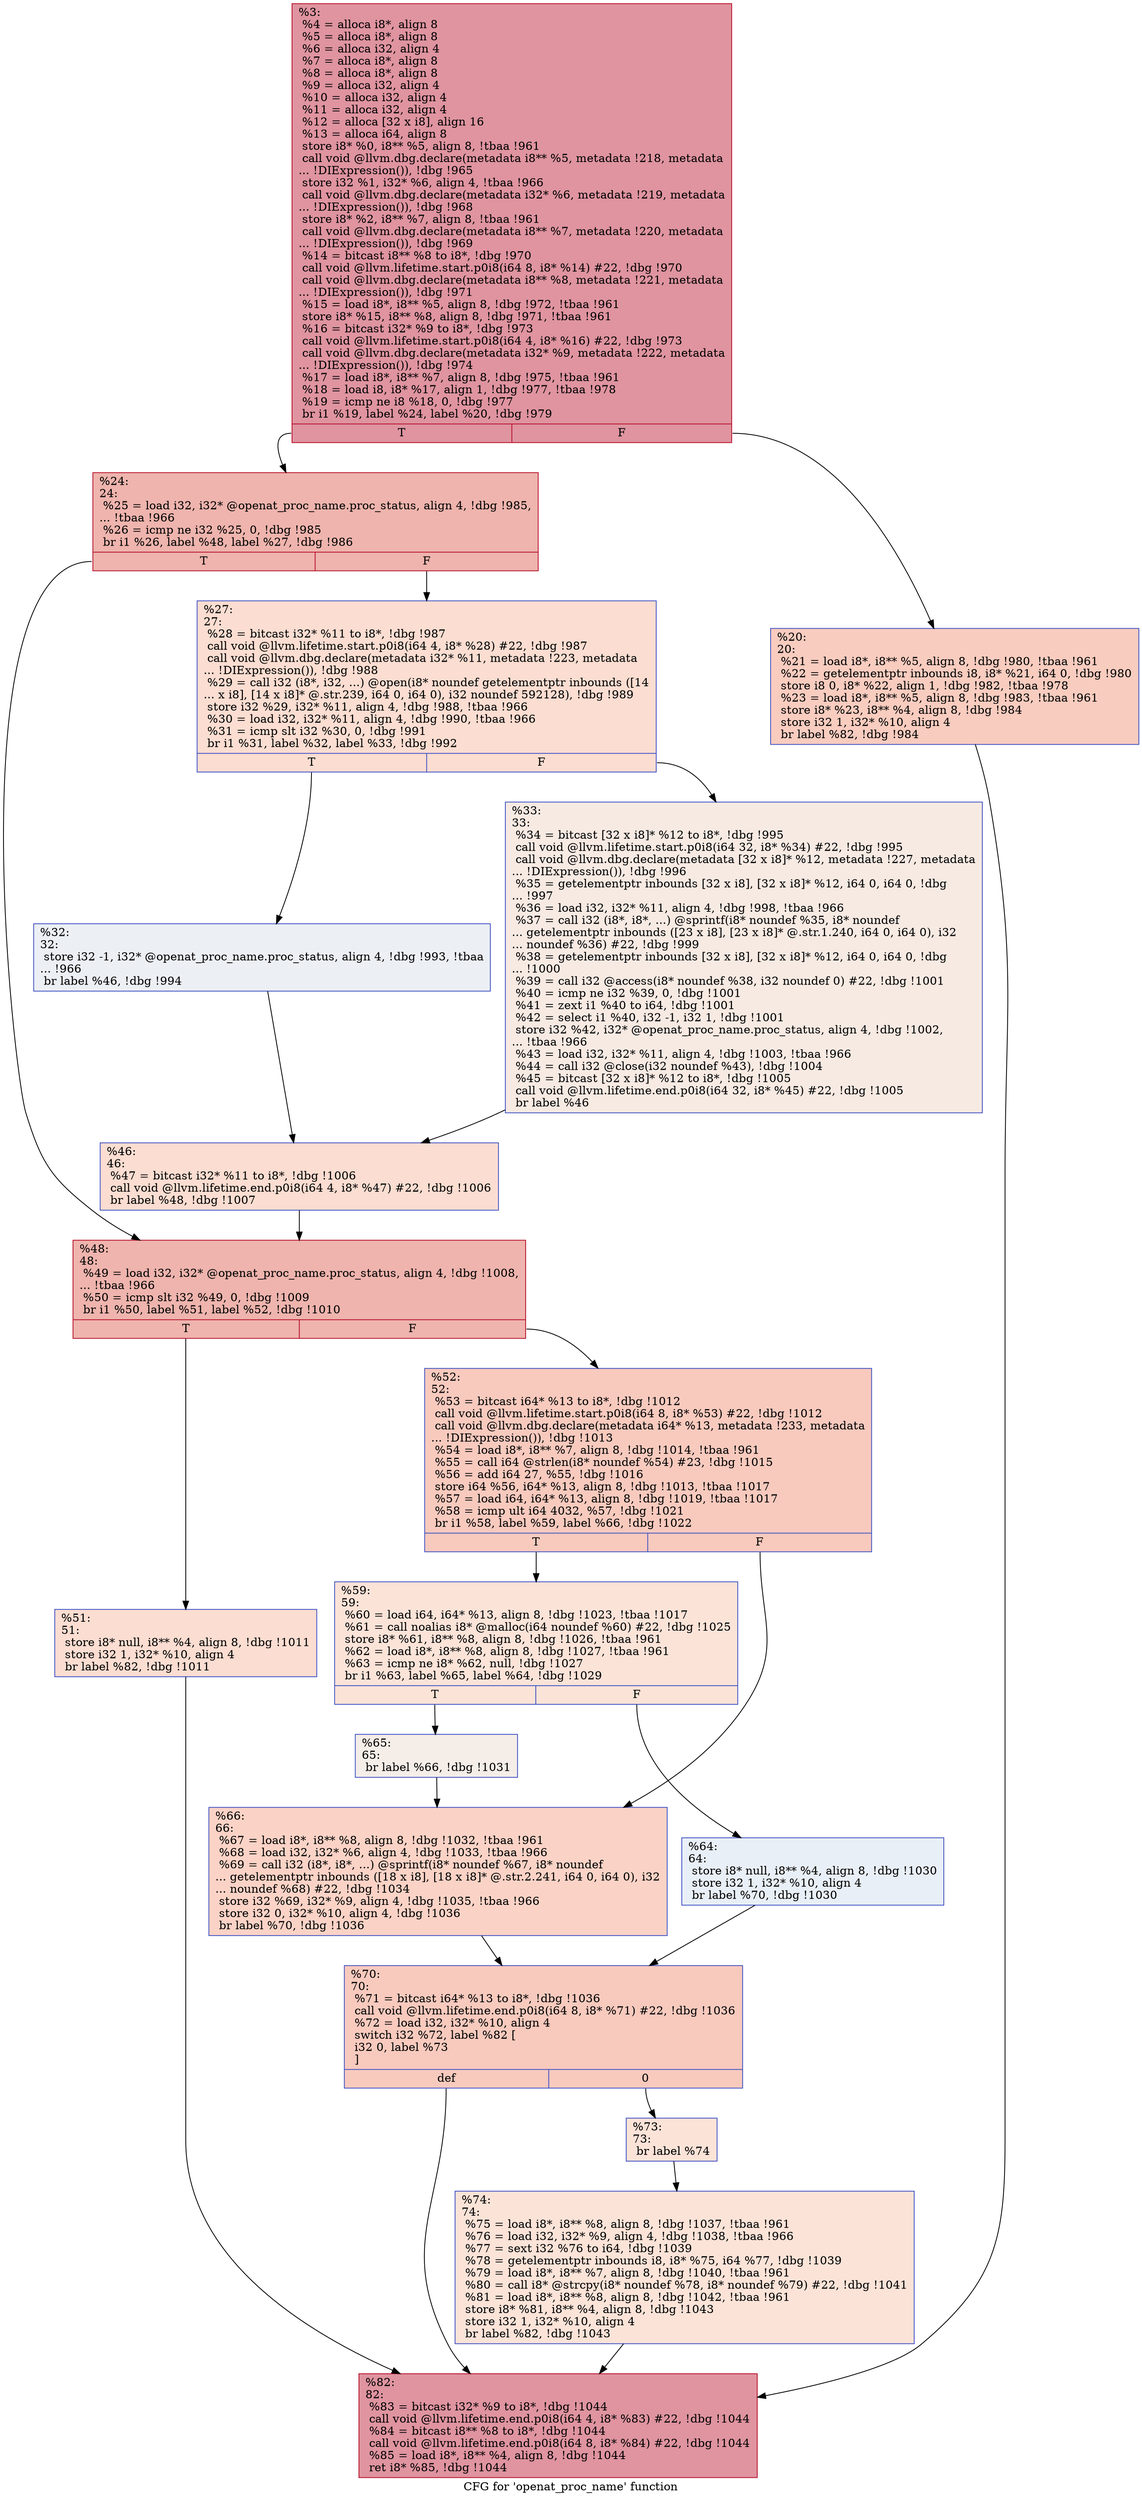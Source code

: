 digraph "CFG for 'openat_proc_name' function" {
	label="CFG for 'openat_proc_name' function";

	Node0x23de9e0 [shape=record,color="#b70d28ff", style=filled, fillcolor="#b70d2870",label="{%3:\l  %4 = alloca i8*, align 8\l  %5 = alloca i8*, align 8\l  %6 = alloca i32, align 4\l  %7 = alloca i8*, align 8\l  %8 = alloca i8*, align 8\l  %9 = alloca i32, align 4\l  %10 = alloca i32, align 4\l  %11 = alloca i32, align 4\l  %12 = alloca [32 x i8], align 16\l  %13 = alloca i64, align 8\l  store i8* %0, i8** %5, align 8, !tbaa !961\l  call void @llvm.dbg.declare(metadata i8** %5, metadata !218, metadata\l... !DIExpression()), !dbg !965\l  store i32 %1, i32* %6, align 4, !tbaa !966\l  call void @llvm.dbg.declare(metadata i32* %6, metadata !219, metadata\l... !DIExpression()), !dbg !968\l  store i8* %2, i8** %7, align 8, !tbaa !961\l  call void @llvm.dbg.declare(metadata i8** %7, metadata !220, metadata\l... !DIExpression()), !dbg !969\l  %14 = bitcast i8** %8 to i8*, !dbg !970\l  call void @llvm.lifetime.start.p0i8(i64 8, i8* %14) #22, !dbg !970\l  call void @llvm.dbg.declare(metadata i8** %8, metadata !221, metadata\l... !DIExpression()), !dbg !971\l  %15 = load i8*, i8** %5, align 8, !dbg !972, !tbaa !961\l  store i8* %15, i8** %8, align 8, !dbg !971, !tbaa !961\l  %16 = bitcast i32* %9 to i8*, !dbg !973\l  call void @llvm.lifetime.start.p0i8(i64 4, i8* %16) #22, !dbg !973\l  call void @llvm.dbg.declare(metadata i32* %9, metadata !222, metadata\l... !DIExpression()), !dbg !974\l  %17 = load i8*, i8** %7, align 8, !dbg !975, !tbaa !961\l  %18 = load i8, i8* %17, align 1, !dbg !977, !tbaa !978\l  %19 = icmp ne i8 %18, 0, !dbg !977\l  br i1 %19, label %24, label %20, !dbg !979\l|{<s0>T|<s1>F}}"];
	Node0x23de9e0:s0 -> Node0x23deb20;
	Node0x23de9e0:s1 -> Node0x23dead0;
	Node0x23dead0 [shape=record,color="#3d50c3ff", style=filled, fillcolor="#f08b6e70",label="{%20:\l20:                                               \l  %21 = load i8*, i8** %5, align 8, !dbg !980, !tbaa !961\l  %22 = getelementptr inbounds i8, i8* %21, i64 0, !dbg !980\l  store i8 0, i8* %22, align 1, !dbg !982, !tbaa !978\l  %23 = load i8*, i8** %5, align 8, !dbg !983, !tbaa !961\l  store i8* %23, i8** %4, align 8, !dbg !984\l  store i32 1, i32* %10, align 4\l  br label %82, !dbg !984\l}"];
	Node0x23dead0 -> Node0x23defd0;
	Node0x23deb20 [shape=record,color="#b70d28ff", style=filled, fillcolor="#d8564670",label="{%24:\l24:                                               \l  %25 = load i32, i32* @openat_proc_name.proc_status, align 4, !dbg !985,\l... !tbaa !966\l  %26 = icmp ne i32 %25, 0, !dbg !985\l  br i1 %26, label %48, label %27, !dbg !986\l|{<s0>T|<s1>F}}"];
	Node0x23deb20:s0 -> Node0x23decb0;
	Node0x23deb20:s1 -> Node0x23deb70;
	Node0x23deb70 [shape=record,color="#3d50c3ff", style=filled, fillcolor="#f7b39670",label="{%27:\l27:                                               \l  %28 = bitcast i32* %11 to i8*, !dbg !987\l  call void @llvm.lifetime.start.p0i8(i64 4, i8* %28) #22, !dbg !987\l  call void @llvm.dbg.declare(metadata i32* %11, metadata !223, metadata\l... !DIExpression()), !dbg !988\l  %29 = call i32 (i8*, i32, ...) @open(i8* noundef getelementptr inbounds ([14\l... x i8], [14 x i8]* @.str.239, i64 0, i64 0), i32 noundef 592128), !dbg !989\l  store i32 %29, i32* %11, align 4, !dbg !988, !tbaa !966\l  %30 = load i32, i32* %11, align 4, !dbg !990, !tbaa !966\l  %31 = icmp slt i32 %30, 0, !dbg !991\l  br i1 %31, label %32, label %33, !dbg !992\l|{<s0>T|<s1>F}}"];
	Node0x23deb70:s0 -> Node0x23debc0;
	Node0x23deb70:s1 -> Node0x23dec10;
	Node0x23debc0 [shape=record,color="#3d50c3ff", style=filled, fillcolor="#d4dbe670",label="{%32:\l32:                                               \l  store i32 -1, i32* @openat_proc_name.proc_status, align 4, !dbg !993, !tbaa\l... !966\l  br label %46, !dbg !994\l}"];
	Node0x23debc0 -> Node0x23dec60;
	Node0x23dec10 [shape=record,color="#3d50c3ff", style=filled, fillcolor="#eed0c070",label="{%33:\l33:                                               \l  %34 = bitcast [32 x i8]* %12 to i8*, !dbg !995\l  call void @llvm.lifetime.start.p0i8(i64 32, i8* %34) #22, !dbg !995\l  call void @llvm.dbg.declare(metadata [32 x i8]* %12, metadata !227, metadata\l... !DIExpression()), !dbg !996\l  %35 = getelementptr inbounds [32 x i8], [32 x i8]* %12, i64 0, i64 0, !dbg\l... !997\l  %36 = load i32, i32* %11, align 4, !dbg !998, !tbaa !966\l  %37 = call i32 (i8*, i8*, ...) @sprintf(i8* noundef %35, i8* noundef\l... getelementptr inbounds ([23 x i8], [23 x i8]* @.str.1.240, i64 0, i64 0), i32\l... noundef %36) #22, !dbg !999\l  %38 = getelementptr inbounds [32 x i8], [32 x i8]* %12, i64 0, i64 0, !dbg\l... !1000\l  %39 = call i32 @access(i8* noundef %38, i32 noundef 0) #22, !dbg !1001\l  %40 = icmp ne i32 %39, 0, !dbg !1001\l  %41 = zext i1 %40 to i64, !dbg !1001\l  %42 = select i1 %40, i32 -1, i32 1, !dbg !1001\l  store i32 %42, i32* @openat_proc_name.proc_status, align 4, !dbg !1002,\l... !tbaa !966\l  %43 = load i32, i32* %11, align 4, !dbg !1003, !tbaa !966\l  %44 = call i32 @close(i32 noundef %43), !dbg !1004\l  %45 = bitcast [32 x i8]* %12 to i8*, !dbg !1005\l  call void @llvm.lifetime.end.p0i8(i64 32, i8* %45) #22, !dbg !1005\l  br label %46\l}"];
	Node0x23dec10 -> Node0x23dec60;
	Node0x23dec60 [shape=record,color="#3d50c3ff", style=filled, fillcolor="#f7b39670",label="{%46:\l46:                                               \l  %47 = bitcast i32* %11 to i8*, !dbg !1006\l  call void @llvm.lifetime.end.p0i8(i64 4, i8* %47) #22, !dbg !1006\l  br label %48, !dbg !1007\l}"];
	Node0x23dec60 -> Node0x23decb0;
	Node0x23decb0 [shape=record,color="#b70d28ff", style=filled, fillcolor="#d8564670",label="{%48:\l48:                                               \l  %49 = load i32, i32* @openat_proc_name.proc_status, align 4, !dbg !1008,\l... !tbaa !966\l  %50 = icmp slt i32 %49, 0, !dbg !1009\l  br i1 %50, label %51, label %52, !dbg !1010\l|{<s0>T|<s1>F}}"];
	Node0x23decb0:s0 -> Node0x23ded00;
	Node0x23decb0:s1 -> Node0x23ded50;
	Node0x23ded00 [shape=record,color="#3d50c3ff", style=filled, fillcolor="#f7b39670",label="{%51:\l51:                                               \l  store i8* null, i8** %4, align 8, !dbg !1011\l  store i32 1, i32* %10, align 4\l  br label %82, !dbg !1011\l}"];
	Node0x23ded00 -> Node0x23defd0;
	Node0x23ded50 [shape=record,color="#3d50c3ff", style=filled, fillcolor="#ef886b70",label="{%52:\l52:                                               \l  %53 = bitcast i64* %13 to i8*, !dbg !1012\l  call void @llvm.lifetime.start.p0i8(i64 8, i8* %53) #22, !dbg !1012\l  call void @llvm.dbg.declare(metadata i64* %13, metadata !233, metadata\l... !DIExpression()), !dbg !1013\l  %54 = load i8*, i8** %7, align 8, !dbg !1014, !tbaa !961\l  %55 = call i64 @strlen(i8* noundef %54) #23, !dbg !1015\l  %56 = add i64 27, %55, !dbg !1016\l  store i64 %56, i64* %13, align 8, !dbg !1013, !tbaa !1017\l  %57 = load i64, i64* %13, align 8, !dbg !1019, !tbaa !1017\l  %58 = icmp ult i64 4032, %57, !dbg !1021\l  br i1 %58, label %59, label %66, !dbg !1022\l|{<s0>T|<s1>F}}"];
	Node0x23ded50:s0 -> Node0x23deda0;
	Node0x23ded50:s1 -> Node0x23dee90;
	Node0x23deda0 [shape=record,color="#3d50c3ff", style=filled, fillcolor="#f6bfa670",label="{%59:\l59:                                               \l  %60 = load i64, i64* %13, align 8, !dbg !1023, !tbaa !1017\l  %61 = call noalias i8* @malloc(i64 noundef %60) #22, !dbg !1025\l  store i8* %61, i8** %8, align 8, !dbg !1026, !tbaa !961\l  %62 = load i8*, i8** %8, align 8, !dbg !1027, !tbaa !961\l  %63 = icmp ne i8* %62, null, !dbg !1027\l  br i1 %63, label %65, label %64, !dbg !1029\l|{<s0>T|<s1>F}}"];
	Node0x23deda0:s0 -> Node0x23dee40;
	Node0x23deda0:s1 -> Node0x23dedf0;
	Node0x23dedf0 [shape=record,color="#3d50c3ff", style=filled, fillcolor="#cedaeb70",label="{%64:\l64:                                               \l  store i8* null, i8** %4, align 8, !dbg !1030\l  store i32 1, i32* %10, align 4\l  br label %70, !dbg !1030\l}"];
	Node0x23dedf0 -> Node0x23deee0;
	Node0x23dee40 [shape=record,color="#3d50c3ff", style=filled, fillcolor="#e8d6cc70",label="{%65:\l65:                                               \l  br label %66, !dbg !1031\l}"];
	Node0x23dee40 -> Node0x23dee90;
	Node0x23dee90 [shape=record,color="#3d50c3ff", style=filled, fillcolor="#f59c7d70",label="{%66:\l66:                                               \l  %67 = load i8*, i8** %8, align 8, !dbg !1032, !tbaa !961\l  %68 = load i32, i32* %6, align 4, !dbg !1033, !tbaa !966\l  %69 = call i32 (i8*, i8*, ...) @sprintf(i8* noundef %67, i8* noundef\l... getelementptr inbounds ([18 x i8], [18 x i8]* @.str.2.241, i64 0, i64 0), i32\l... noundef %68) #22, !dbg !1034\l  store i32 %69, i32* %9, align 4, !dbg !1035, !tbaa !966\l  store i32 0, i32* %10, align 4, !dbg !1036\l  br label %70, !dbg !1036\l}"];
	Node0x23dee90 -> Node0x23deee0;
	Node0x23deee0 [shape=record,color="#3d50c3ff", style=filled, fillcolor="#ef886b70",label="{%70:\l70:                                               \l  %71 = bitcast i64* %13 to i8*, !dbg !1036\l  call void @llvm.lifetime.end.p0i8(i64 8, i8* %71) #22, !dbg !1036\l  %72 = load i32, i32* %10, align 4\l  switch i32 %72, label %82 [\l    i32 0, label %73\l  ]\l|{<s0>def|<s1>0}}"];
	Node0x23deee0:s0 -> Node0x23defd0;
	Node0x23deee0:s1 -> Node0x23def30;
	Node0x23def30 [shape=record,color="#3d50c3ff", style=filled, fillcolor="#f6bfa670",label="{%73:\l73:                                               \l  br label %74\l}"];
	Node0x23def30 -> Node0x23def80;
	Node0x23def80 [shape=record,color="#3d50c3ff", style=filled, fillcolor="#f6bfa670",label="{%74:\l74:                                               \l  %75 = load i8*, i8** %8, align 8, !dbg !1037, !tbaa !961\l  %76 = load i32, i32* %9, align 4, !dbg !1038, !tbaa !966\l  %77 = sext i32 %76 to i64, !dbg !1039\l  %78 = getelementptr inbounds i8, i8* %75, i64 %77, !dbg !1039\l  %79 = load i8*, i8** %7, align 8, !dbg !1040, !tbaa !961\l  %80 = call i8* @strcpy(i8* noundef %78, i8* noundef %79) #22, !dbg !1041\l  %81 = load i8*, i8** %8, align 8, !dbg !1042, !tbaa !961\l  store i8* %81, i8** %4, align 8, !dbg !1043\l  store i32 1, i32* %10, align 4\l  br label %82, !dbg !1043\l}"];
	Node0x23def80 -> Node0x23defd0;
	Node0x23defd0 [shape=record,color="#b70d28ff", style=filled, fillcolor="#b70d2870",label="{%82:\l82:                                               \l  %83 = bitcast i32* %9 to i8*, !dbg !1044\l  call void @llvm.lifetime.end.p0i8(i64 4, i8* %83) #22, !dbg !1044\l  %84 = bitcast i8** %8 to i8*, !dbg !1044\l  call void @llvm.lifetime.end.p0i8(i64 8, i8* %84) #22, !dbg !1044\l  %85 = load i8*, i8** %4, align 8, !dbg !1044\l  ret i8* %85, !dbg !1044\l}"];
}
